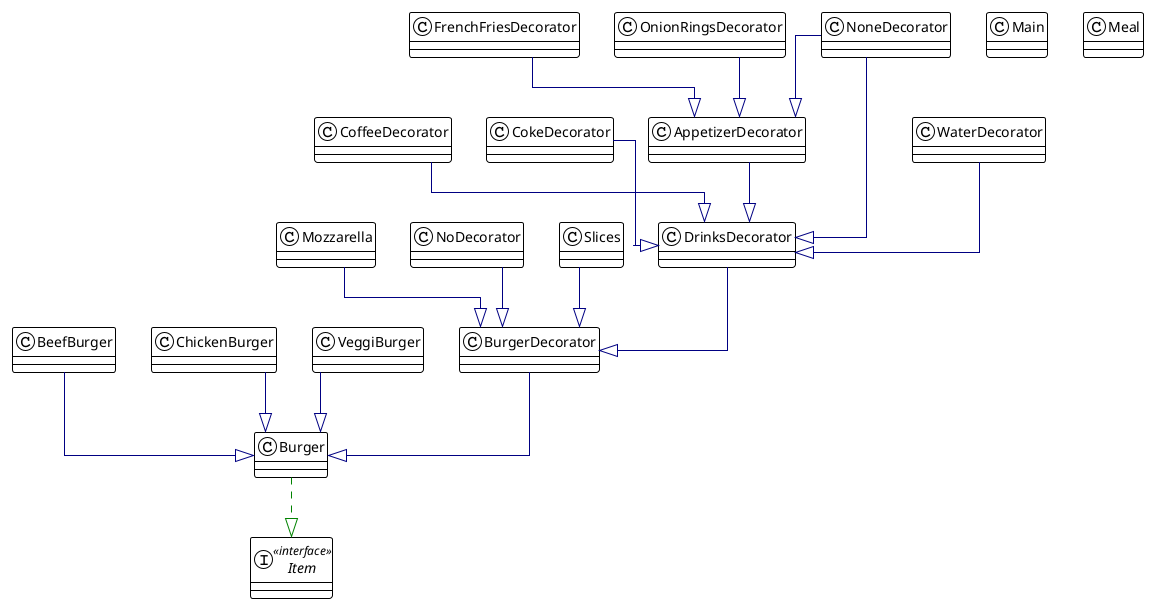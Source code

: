 @startuml

!theme plain
top to bottom direction
skinparam linetype ortho

class AppetizerDecorator
class BeefBurger
class Burger
class BurgerDecorator
class ChickenBurger
class CoffeeDecorator
class CokeDecorator
class DrinksDecorator
class FrenchFriesDecorator
interface Item << interface >>
interface Item << interface >>
class Main
class Meal
class Mozzarella
class NoDecorator
class NoneDecorator
class NoneDecorator
class OnionRingsDecorator
class Slices
class VeggiBurger
class WaterDecorator

AppetizerDecorator    -[#000082,plain]-^  DrinksDecorator      
BeefBurger            -[#000082,plain]-^  Burger               
Burger                -[#008200,dashed]-^  Item                 
BurgerDecorator       -[#000082,plain]-^  Burger               
ChickenBurger         -[#000082,plain]-^  Burger               
CoffeeDecorator       -[#000082,plain]-^  DrinksDecorator      
CokeDecorator         -[#000082,plain]-^  DrinksDecorator      
DrinksDecorator       -[#000082,plain]-^  BurgerDecorator      
FrenchFriesDecorator  -[#000082,plain]-^  AppetizerDecorator   
Mozzarella            -[#000082,plain]-^  BurgerDecorator      
NoDecorator           -[#000082,plain]-^  BurgerDecorator      
NoneDecorator         -[#000082,plain]-^  AppetizerDecorator   
NoneDecorator         -[#000082,plain]-^  DrinksDecorator      
OnionRingsDecorator   -[#000082,plain]-^  AppetizerDecorator   
Slices                -[#000082,plain]-^  BurgerDecorator      
VeggiBurger           -[#000082,plain]-^  Burger               
WaterDecorator        -[#000082,plain]-^  DrinksDecorator      
@enduml
